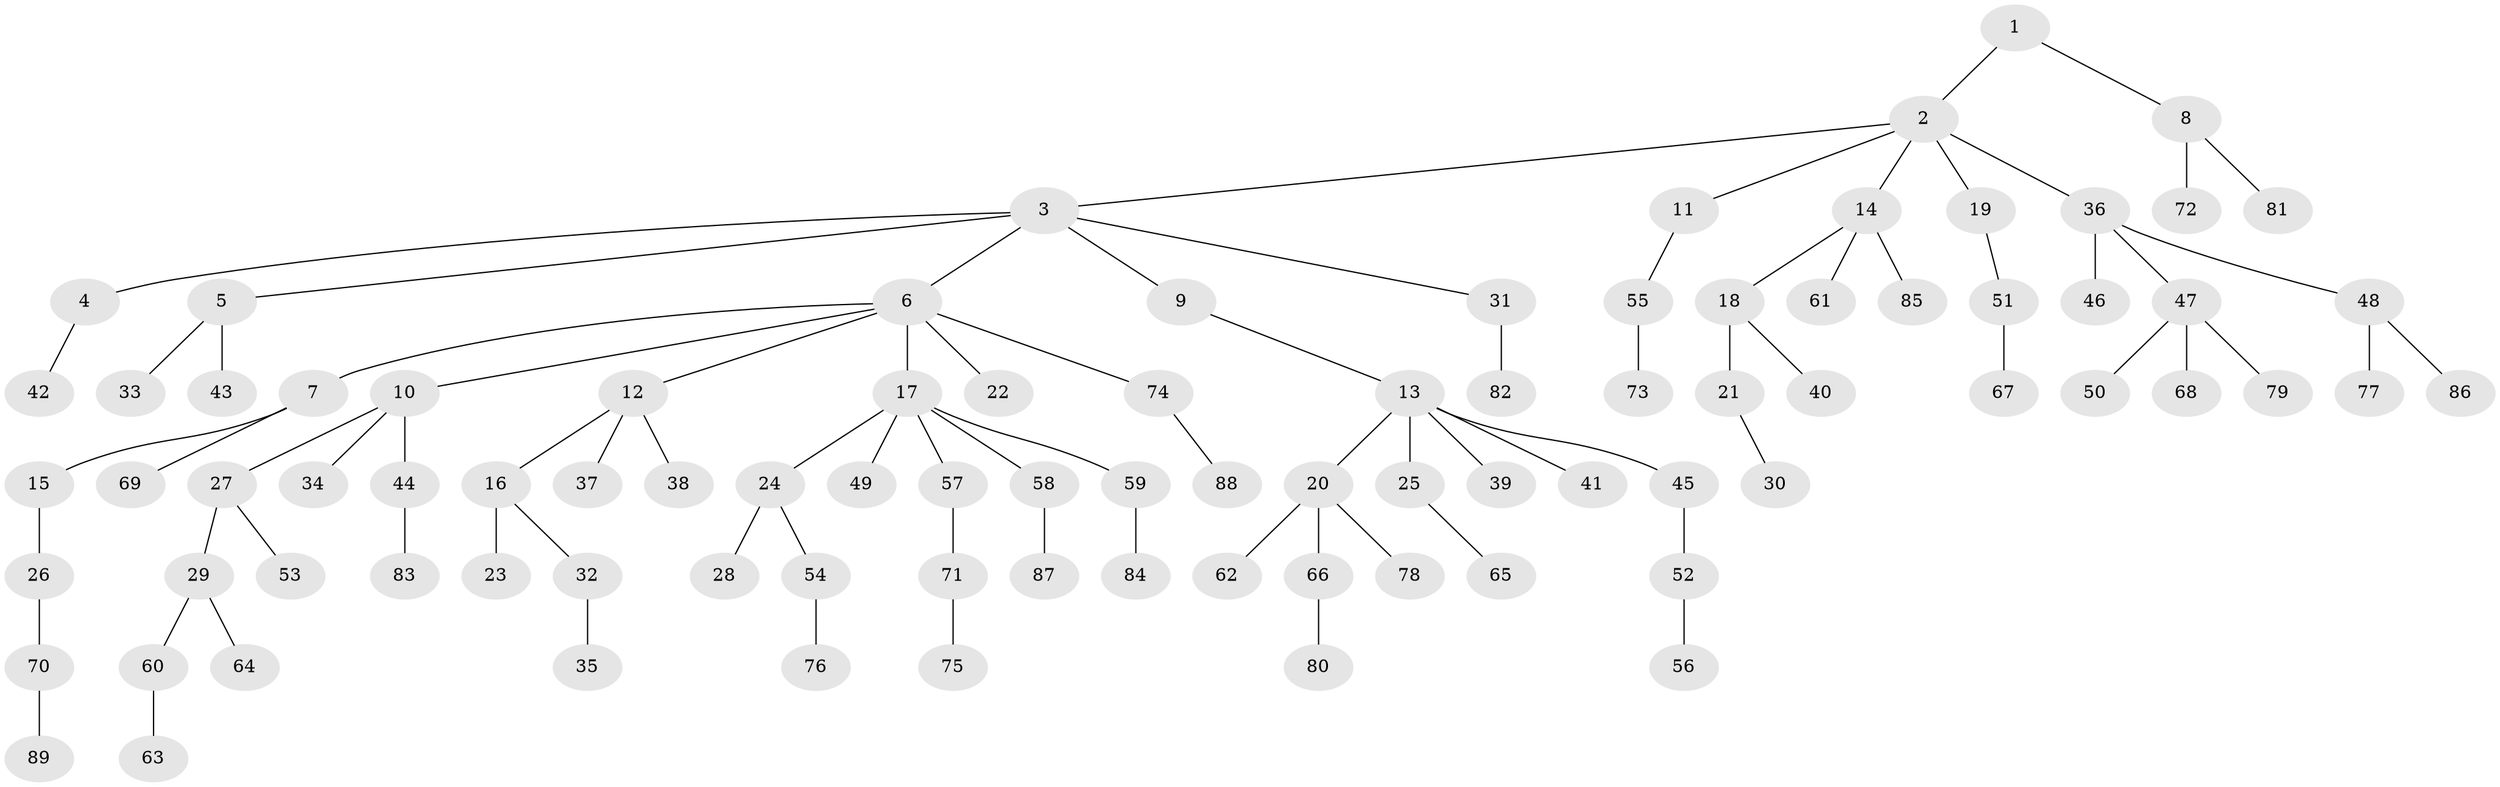 // Generated by graph-tools (version 1.1) at 2025/53/03/09/25 04:53:23]
// undirected, 89 vertices, 88 edges
graph export_dot {
graph [start="1"]
  node [color=gray90,style=filled];
  1;
  2;
  3;
  4;
  5;
  6;
  7;
  8;
  9;
  10;
  11;
  12;
  13;
  14;
  15;
  16;
  17;
  18;
  19;
  20;
  21;
  22;
  23;
  24;
  25;
  26;
  27;
  28;
  29;
  30;
  31;
  32;
  33;
  34;
  35;
  36;
  37;
  38;
  39;
  40;
  41;
  42;
  43;
  44;
  45;
  46;
  47;
  48;
  49;
  50;
  51;
  52;
  53;
  54;
  55;
  56;
  57;
  58;
  59;
  60;
  61;
  62;
  63;
  64;
  65;
  66;
  67;
  68;
  69;
  70;
  71;
  72;
  73;
  74;
  75;
  76;
  77;
  78;
  79;
  80;
  81;
  82;
  83;
  84;
  85;
  86;
  87;
  88;
  89;
  1 -- 2;
  1 -- 8;
  2 -- 3;
  2 -- 11;
  2 -- 14;
  2 -- 19;
  2 -- 36;
  3 -- 4;
  3 -- 5;
  3 -- 6;
  3 -- 9;
  3 -- 31;
  4 -- 42;
  5 -- 33;
  5 -- 43;
  6 -- 7;
  6 -- 10;
  6 -- 12;
  6 -- 17;
  6 -- 22;
  6 -- 74;
  7 -- 15;
  7 -- 69;
  8 -- 72;
  8 -- 81;
  9 -- 13;
  10 -- 27;
  10 -- 34;
  10 -- 44;
  11 -- 55;
  12 -- 16;
  12 -- 37;
  12 -- 38;
  13 -- 20;
  13 -- 25;
  13 -- 39;
  13 -- 41;
  13 -- 45;
  14 -- 18;
  14 -- 61;
  14 -- 85;
  15 -- 26;
  16 -- 23;
  16 -- 32;
  17 -- 24;
  17 -- 49;
  17 -- 57;
  17 -- 58;
  17 -- 59;
  18 -- 21;
  18 -- 40;
  19 -- 51;
  20 -- 62;
  20 -- 66;
  20 -- 78;
  21 -- 30;
  24 -- 28;
  24 -- 54;
  25 -- 65;
  26 -- 70;
  27 -- 29;
  27 -- 53;
  29 -- 60;
  29 -- 64;
  31 -- 82;
  32 -- 35;
  36 -- 46;
  36 -- 47;
  36 -- 48;
  44 -- 83;
  45 -- 52;
  47 -- 50;
  47 -- 68;
  47 -- 79;
  48 -- 77;
  48 -- 86;
  51 -- 67;
  52 -- 56;
  54 -- 76;
  55 -- 73;
  57 -- 71;
  58 -- 87;
  59 -- 84;
  60 -- 63;
  66 -- 80;
  70 -- 89;
  71 -- 75;
  74 -- 88;
}
